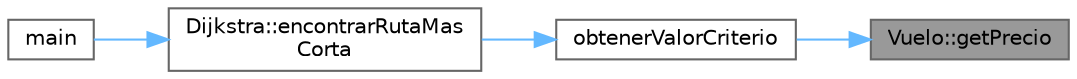 digraph "Vuelo::getPrecio"
{
 // LATEX_PDF_SIZE
  bgcolor="transparent";
  edge [fontname=Helvetica,fontsize=10,labelfontname=Helvetica,labelfontsize=10];
  node [fontname=Helvetica,fontsize=10,shape=box,height=0.2,width=0.4];
  rankdir="RL";
  Node1 [id="Node000001",label="Vuelo::getPrecio",height=0.2,width=0.4,color="gray40", fillcolor="grey60", style="filled", fontcolor="black",tooltip=" "];
  Node1 -> Node2 [id="edge1_Node000001_Node000002",dir="back",color="steelblue1",style="solid",tooltip=" "];
  Node2 [id="Node000002",label="obtenerValorCriterio",height=0.2,width=0.4,color="grey40", fillcolor="white", style="filled",URL="$_dijkstra_8cpp.html#a4f67df0d1c6c221d489ad3194581b200",tooltip=" "];
  Node2 -> Node3 [id="edge2_Node000002_Node000003",dir="back",color="steelblue1",style="solid",tooltip=" "];
  Node3 [id="Node000003",label="Dijkstra::encontrarRutaMas\lCorta",height=0.2,width=0.4,color="grey40", fillcolor="white", style="filled",URL="$class_dijkstra.html#a4b1bbdd6879cade4c1f0fcf9b257cc11",tooltip="Encuentra y muestra la ruta más corta entre dos aeropuertos según un criterio."];
  Node3 -> Node4 [id="edge3_Node000003_Node000004",dir="back",color="steelblue1",style="solid",tooltip=" "];
  Node4 [id="Node000004",label="main",height=0.2,width=0.4,color="grey40", fillcolor="white", style="filled",URL="$main_8cpp.html#ae66f6b31b5ad750f1fe042a706a4e3d4",tooltip=" "];
}
